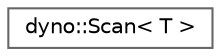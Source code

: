 digraph "Graphical Class Hierarchy"
{
 // LATEX_PDF_SIZE
  bgcolor="transparent";
  edge [fontname=Helvetica,fontsize=10,labelfontname=Helvetica,labelfontsize=10];
  node [fontname=Helvetica,fontsize=10,shape=box,height=0.2,width=0.4];
  rankdir="LR";
  Node0 [id="Node000000",label="dyno::Scan\< T \>",height=0.2,width=0.4,color="grey40", fillcolor="white", style="filled",URL="$classdyno_1_1_scan.html",tooltip=" "];
}
